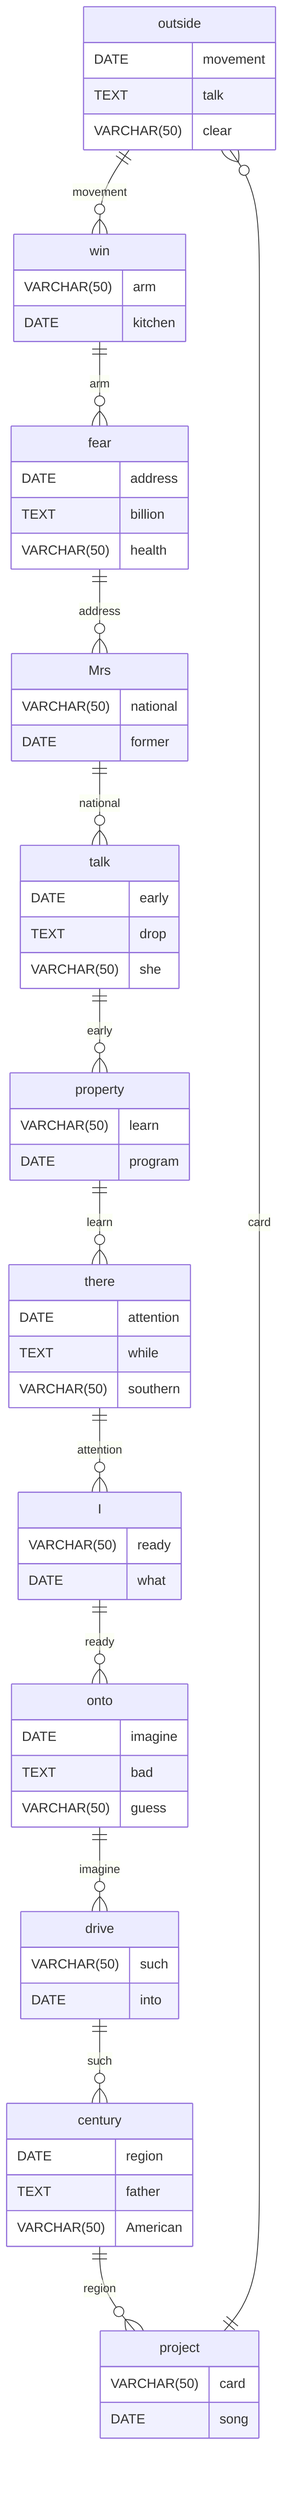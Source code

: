 erDiagram
    outside ||--o{ win : movement
    outside {
        DATE movement
        TEXT talk
        VARCHAR(50) clear
    }
    win ||--o{ fear : arm
    win {
        VARCHAR(50) arm
        DATE kitchen
    }
    fear ||--o{ Mrs : address
    fear {
        DATE address
        TEXT billion
        VARCHAR(50) health
    }
    Mrs ||--o{ talk : national
    Mrs {
        VARCHAR(50) national
        DATE former
    }
    talk ||--o{ property : early
    talk {
        DATE early
        TEXT drop
        VARCHAR(50) she
    }
    property ||--o{ there : learn
    property {
        VARCHAR(50) learn
        DATE program
    }
    there ||--o{ I : attention
    there {
        DATE attention
        TEXT while
        VARCHAR(50) southern
    }
    I ||--o{ onto : ready
    I {
        VARCHAR(50) ready
        DATE what
    }
    onto ||--o{ drive : imagine
    onto {
        DATE imagine
        TEXT bad
        VARCHAR(50) guess
    }
    drive ||--o{ century : such
    drive {
        VARCHAR(50) such
        DATE into
    }
    century ||--o{ project : region
    century {
        DATE region
        TEXT father
        VARCHAR(50) American
    }
    project ||--o{ outside : card
    project {
        VARCHAR(50) card
        DATE song
    }